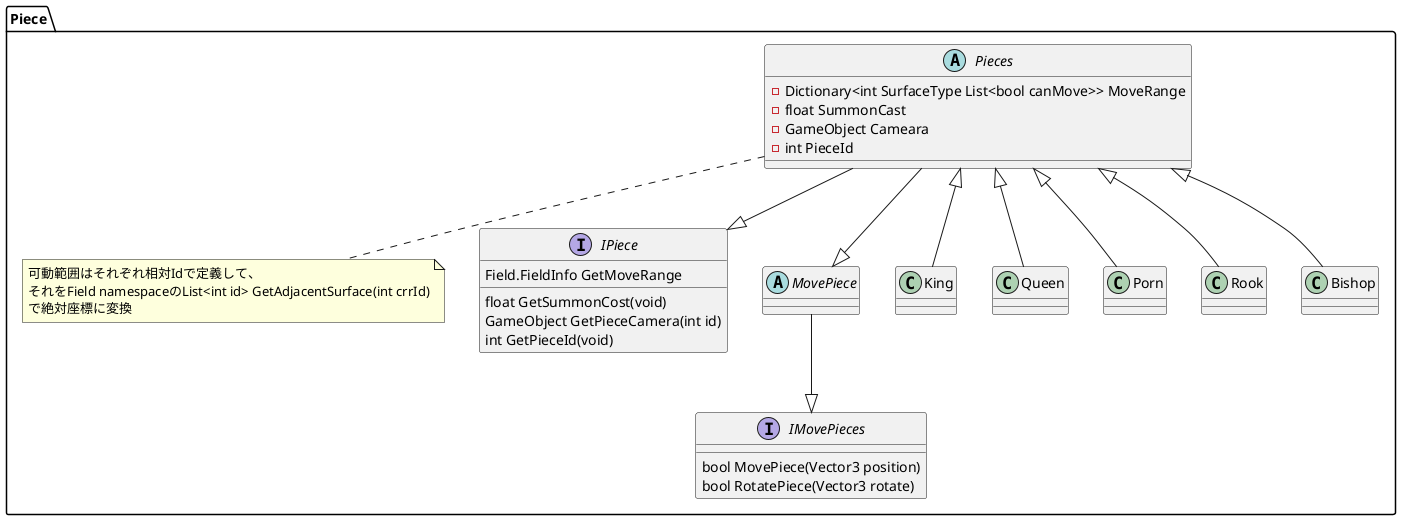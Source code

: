 @startuml


namespace  Piece{
note as note1
可動範囲はそれぞれ相対Idで定義して、
それをField namespaceのList<int id> GetAdjacentSurface(int crrId)
で絶対座標に変換
end note

    Interface IPiece{
        float GetSummonCost(void)
        GameObject GetPieceCamera(int id)
        int GetPieceId(void)
        Field.FieldInfo GetMoveRange

    }

    interface IMovePieces{
        bool MovePiece(Vector3 position)
        bool RotatePiece(Vector3 rotate)
    }

    abstract MovePiece{

    }

    MovePiece --|>IMovePieces


    abstract Pieces{
        -Dictionary<int SurfaceType List<bool canMove>> MoveRange
        -float SummonCast
        -GameObject Cameara
        -int PieceId
    }

    Pieces..note1
    Pieces --|>IPiece
    Pieces --|>MovePiece

    

    King --u|>Pieces
    Queen --u|>Pieces
    Porn --u|>Pieces
    Rook --u|>Pieces
    Bishop --u|>Pieces
}
@enduml